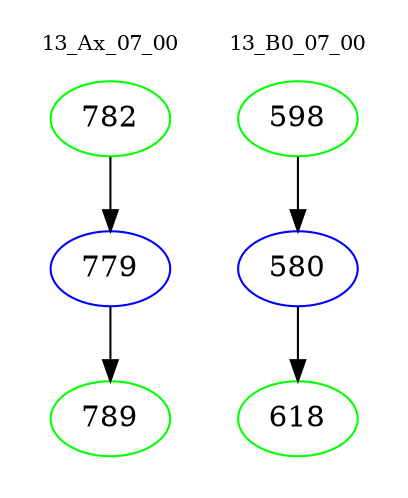 digraph{
subgraph cluster_0 {
color = white
label = "13_Ax_07_00";
fontsize=10;
T0_782 [label="782", color="green"]
T0_782 -> T0_779 [color="black"]
T0_779 [label="779", color="blue"]
T0_779 -> T0_789 [color="black"]
T0_789 [label="789", color="green"]
}
subgraph cluster_1 {
color = white
label = "13_B0_07_00";
fontsize=10;
T1_598 [label="598", color="green"]
T1_598 -> T1_580 [color="black"]
T1_580 [label="580", color="blue"]
T1_580 -> T1_618 [color="black"]
T1_618 [label="618", color="green"]
}
}
